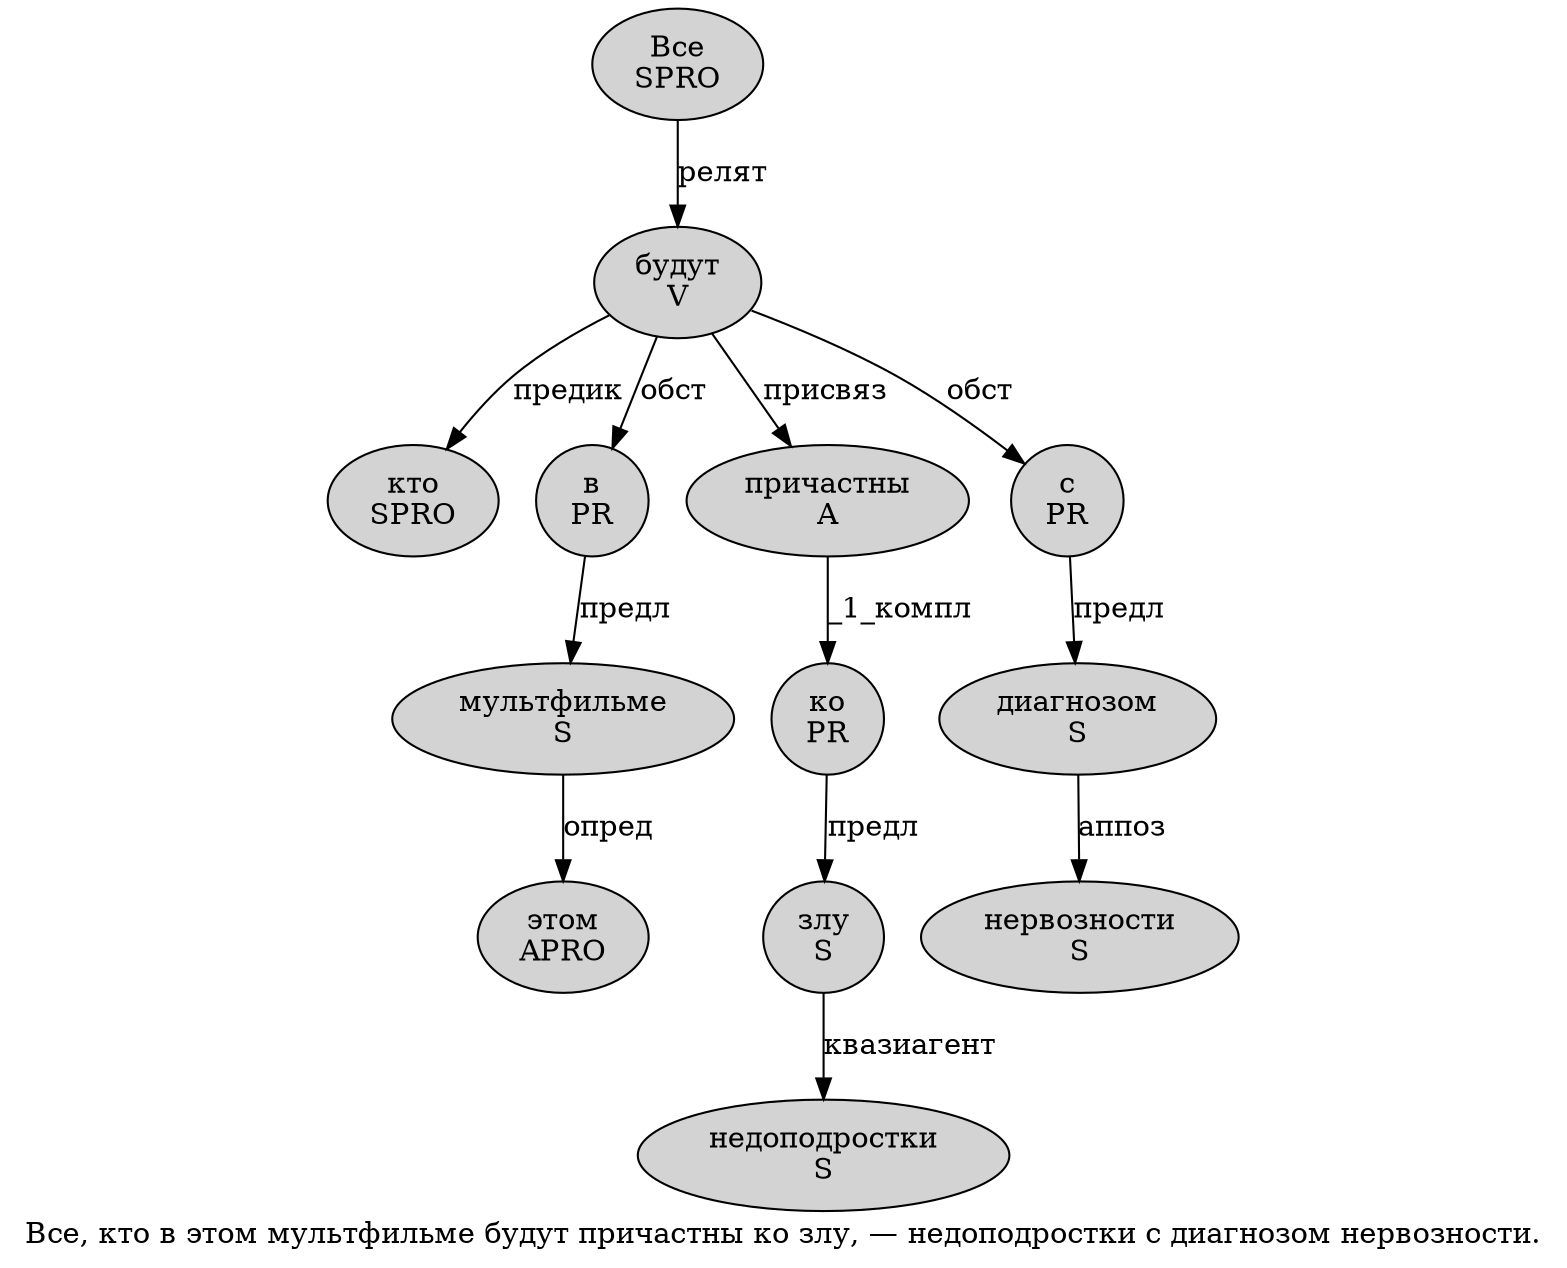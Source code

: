 digraph SENTENCE_2881 {
	graph [label="Все, кто в этом мультфильме будут причастны ко злу, — недоподростки с диагнозом нервозности."]
	node [style=filled]
		0 [label="Все
SPRO" color="" fillcolor=lightgray penwidth=1 shape=ellipse]
		2 [label="кто
SPRO" color="" fillcolor=lightgray penwidth=1 shape=ellipse]
		3 [label="в
PR" color="" fillcolor=lightgray penwidth=1 shape=ellipse]
		4 [label="этом
APRO" color="" fillcolor=lightgray penwidth=1 shape=ellipse]
		5 [label="мультфильме
S" color="" fillcolor=lightgray penwidth=1 shape=ellipse]
		6 [label="будут
V" color="" fillcolor=lightgray penwidth=1 shape=ellipse]
		7 [label="причастны
A" color="" fillcolor=lightgray penwidth=1 shape=ellipse]
		8 [label="ко
PR" color="" fillcolor=lightgray penwidth=1 shape=ellipse]
		9 [label="злу
S" color="" fillcolor=lightgray penwidth=1 shape=ellipse]
		12 [label="недоподростки
S" color="" fillcolor=lightgray penwidth=1 shape=ellipse]
		13 [label="с
PR" color="" fillcolor=lightgray penwidth=1 shape=ellipse]
		14 [label="диагнозом
S" color="" fillcolor=lightgray penwidth=1 shape=ellipse]
		15 [label="нервозности
S" color="" fillcolor=lightgray penwidth=1 shape=ellipse]
			13 -> 14 [label="предл"]
			7 -> 8 [label="_1_компл"]
			8 -> 9 [label="предл"]
			3 -> 5 [label="предл"]
			5 -> 4 [label="опред"]
			14 -> 15 [label="аппоз"]
			9 -> 12 [label="квазиагент"]
			0 -> 6 [label="релят"]
			6 -> 2 [label="предик"]
			6 -> 3 [label="обст"]
			6 -> 7 [label="присвяз"]
			6 -> 13 [label="обст"]
}